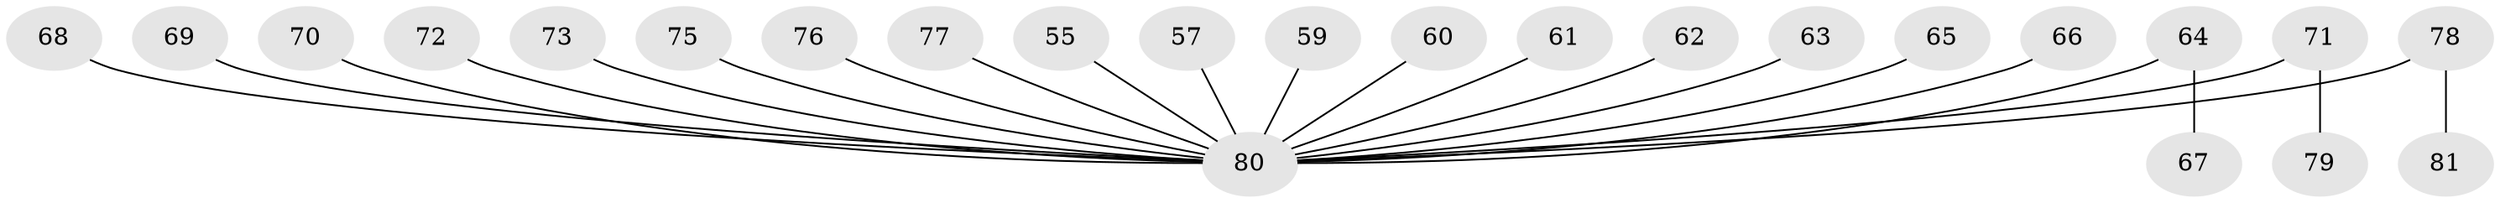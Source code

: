 // original degree distribution, {6: 0.012345679012345678, 4: 0.037037037037037035, 3: 0.1728395061728395, 2: 0.2345679012345679, 1: 0.49382716049382713, 7: 0.012345679012345678, 5: 0.037037037037037035}
// Generated by graph-tools (version 1.1) at 2025/56/03/04/25 21:56:12]
// undirected, 24 vertices, 23 edges
graph export_dot {
graph [start="1"]
  node [color=gray90,style=filled];
  55;
  57;
  59 [super="+26+45"];
  60;
  61;
  62;
  63;
  64;
  65 [super="+38"];
  66;
  67;
  68;
  69;
  70;
  71;
  72;
  73;
  75;
  76;
  77;
  78;
  79;
  80 [super="+44+74+46+52+47+48+49+58+50+53+54"];
  81;
  55 -- 80;
  57 -- 80;
  59 -- 80;
  60 -- 80;
  61 -- 80;
  62 -- 80;
  63 -- 80;
  64 -- 67;
  64 -- 80;
  65 -- 80;
  66 -- 80;
  68 -- 80;
  69 -- 80;
  70 -- 80;
  71 -- 79;
  71 -- 80;
  72 -- 80;
  73 -- 80;
  75 -- 80;
  76 -- 80;
  77 -- 80;
  78 -- 81;
  78 -- 80;
}
